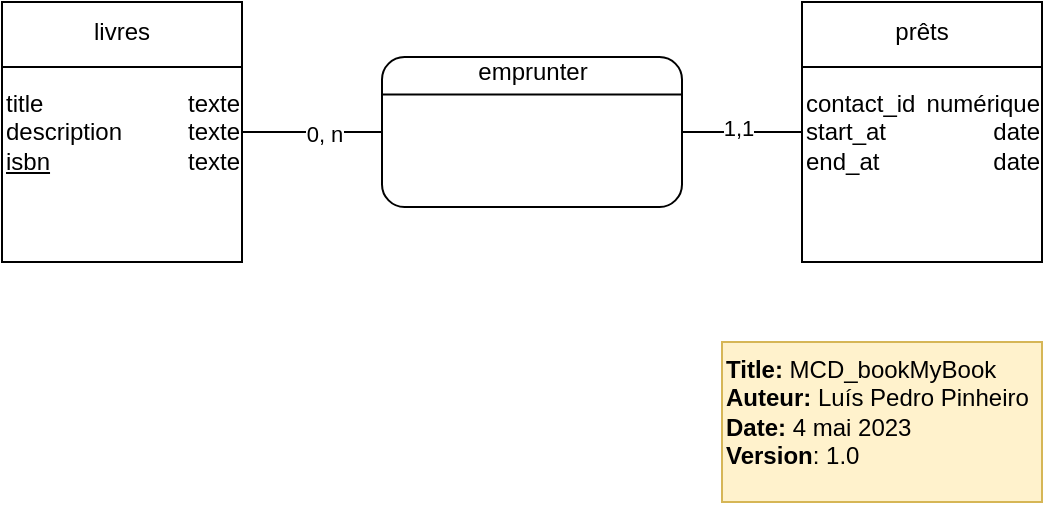 <mxfile version="21.2.1" type="device">
  <diagram id="R2lEEEUBdFMjLlhIrx00" name="Page-1">
    <mxGraphModel dx="734" dy="518" grid="1" gridSize="10" guides="1" tooltips="1" connect="1" arrows="1" fold="1" page="1" pageScale="1" pageWidth="800" pageHeight="500" math="0" shadow="0" extFonts="Permanent Marker^https://fonts.googleapis.com/css?family=Permanent+Marker">
      <root>
        <mxCell id="0" />
        <mxCell id="1" parent="0" />
        <mxCell id="H9lGvfLZZsl7Y2SyWOQS-30" value="" style="group" vertex="1" connectable="0" parent="1">
          <mxGeometry x="135" y="125" width="530" height="250" as="geometry" />
        </mxCell>
        <mxCell id="H9lGvfLZZsl7Y2SyWOQS-6" value="" style="group" vertex="1" connectable="0" parent="H9lGvfLZZsl7Y2SyWOQS-30">
          <mxGeometry width="120" height="130" as="geometry" />
        </mxCell>
        <mxCell id="H9lGvfLZZsl7Y2SyWOQS-1" value="" style="rounded=0;whiteSpace=wrap;html=1;" vertex="1" parent="H9lGvfLZZsl7Y2SyWOQS-6">
          <mxGeometry width="120" height="130" as="geometry" />
        </mxCell>
        <mxCell id="H9lGvfLZZsl7Y2SyWOQS-2" value="livres" style="text;html=1;strokeColor=none;fillColor=none;align=center;verticalAlign=middle;whiteSpace=wrap;rounded=0;" vertex="1" parent="H9lGvfLZZsl7Y2SyWOQS-6">
          <mxGeometry x="30" width="60" height="30" as="geometry" />
        </mxCell>
        <mxCell id="H9lGvfLZZsl7Y2SyWOQS-3" value="title&lt;br&gt;description&lt;br&gt;&lt;u&gt;isbn&lt;/u&gt;" style="text;html=1;align=left;verticalAlign=middle;resizable=0;points=[];autosize=1;strokeColor=none;fillColor=none;glass=0;" vertex="1" parent="H9lGvfLZZsl7Y2SyWOQS-6">
          <mxGeometry y="35" width="80" height="60" as="geometry" />
        </mxCell>
        <mxCell id="H9lGvfLZZsl7Y2SyWOQS-4" value="" style="endArrow=none;html=1;rounded=0;exitX=0;exitY=0.25;exitDx=0;exitDy=0;entryX=1;entryY=0.25;entryDx=0;entryDy=0;" edge="1" parent="H9lGvfLZZsl7Y2SyWOQS-6" source="H9lGvfLZZsl7Y2SyWOQS-1" target="H9lGvfLZZsl7Y2SyWOQS-1">
          <mxGeometry width="50" height="50" relative="1" as="geometry">
            <mxPoint x="170" y="70" as="sourcePoint" />
            <mxPoint x="220" y="20" as="targetPoint" />
          </mxGeometry>
        </mxCell>
        <mxCell id="H9lGvfLZZsl7Y2SyWOQS-5" value="texte&lt;br&gt;texte&lt;br&gt;texte" style="text;html=1;align=right;verticalAlign=middle;resizable=0;points=[];autosize=1;strokeColor=none;fillColor=none;" vertex="1" parent="H9lGvfLZZsl7Y2SyWOQS-6">
          <mxGeometry x="70" y="35" width="50" height="60" as="geometry" />
        </mxCell>
        <mxCell id="H9lGvfLZZsl7Y2SyWOQS-13" value="" style="group" vertex="1" connectable="0" parent="H9lGvfLZZsl7Y2SyWOQS-30">
          <mxGeometry x="400" width="120" height="130" as="geometry" />
        </mxCell>
        <mxCell id="H9lGvfLZZsl7Y2SyWOQS-8" value="" style="rounded=0;whiteSpace=wrap;html=1;" vertex="1" parent="H9lGvfLZZsl7Y2SyWOQS-13">
          <mxGeometry width="120" height="130" as="geometry" />
        </mxCell>
        <mxCell id="H9lGvfLZZsl7Y2SyWOQS-9" value="prêts" style="text;html=1;strokeColor=none;fillColor=none;align=center;verticalAlign=middle;whiteSpace=wrap;rounded=0;" vertex="1" parent="H9lGvfLZZsl7Y2SyWOQS-13">
          <mxGeometry x="30" width="60" height="30" as="geometry" />
        </mxCell>
        <mxCell id="H9lGvfLZZsl7Y2SyWOQS-10" value="contact_id&lt;br&gt;start_at&lt;br&gt;end_at" style="text;html=1;align=left;verticalAlign=middle;resizable=0;points=[];autosize=1;strokeColor=none;fillColor=none;glass=0;" vertex="1" parent="H9lGvfLZZsl7Y2SyWOQS-13">
          <mxGeometry y="35" width="80" height="60" as="geometry" />
        </mxCell>
        <mxCell id="H9lGvfLZZsl7Y2SyWOQS-11" value="" style="endArrow=none;html=1;rounded=0;exitX=0;exitY=0.25;exitDx=0;exitDy=0;entryX=1;entryY=0.25;entryDx=0;entryDy=0;" edge="1" parent="H9lGvfLZZsl7Y2SyWOQS-13" source="H9lGvfLZZsl7Y2SyWOQS-8" target="H9lGvfLZZsl7Y2SyWOQS-8">
          <mxGeometry width="50" height="50" relative="1" as="geometry">
            <mxPoint x="170" y="70" as="sourcePoint" />
            <mxPoint x="220" y="20" as="targetPoint" />
          </mxGeometry>
        </mxCell>
        <mxCell id="H9lGvfLZZsl7Y2SyWOQS-12" value="numérique&lt;br&gt;date&lt;br&gt;date" style="text;html=1;align=right;verticalAlign=middle;resizable=0;points=[];autosize=1;strokeColor=none;fillColor=none;" vertex="1" parent="H9lGvfLZZsl7Y2SyWOQS-13">
          <mxGeometry x="40" y="35" width="80" height="60" as="geometry" />
        </mxCell>
        <mxCell id="H9lGvfLZZsl7Y2SyWOQS-20" value="" style="group" vertex="1" connectable="0" parent="H9lGvfLZZsl7Y2SyWOQS-30">
          <mxGeometry x="190" y="20" width="150" height="82.5" as="geometry" />
        </mxCell>
        <mxCell id="H9lGvfLZZsl7Y2SyWOQS-14" value="" style="rounded=1;whiteSpace=wrap;html=1;" vertex="1" parent="H9lGvfLZZsl7Y2SyWOQS-20">
          <mxGeometry y="7.5" width="150" height="75" as="geometry" />
        </mxCell>
        <mxCell id="H9lGvfLZZsl7Y2SyWOQS-16" value="" style="endArrow=none;html=1;rounded=0;exitX=0;exitY=0.25;exitDx=0;exitDy=0;entryX=1;entryY=0.25;entryDx=0;entryDy=0;" edge="1" parent="H9lGvfLZZsl7Y2SyWOQS-20" source="H9lGvfLZZsl7Y2SyWOQS-14" target="H9lGvfLZZsl7Y2SyWOQS-14">
          <mxGeometry width="50" height="50" relative="1" as="geometry">
            <mxPoint x="40" y="170" as="sourcePoint" />
            <mxPoint x="90" y="120" as="targetPoint" />
          </mxGeometry>
        </mxCell>
        <mxCell id="H9lGvfLZZsl7Y2SyWOQS-17" value="emprunter" style="text;html=1;align=center;verticalAlign=middle;resizable=0;points=[];autosize=1;strokeColor=none;fillColor=none;" vertex="1" parent="H9lGvfLZZsl7Y2SyWOQS-20">
          <mxGeometry x="35" width="80" height="30" as="geometry" />
        </mxCell>
        <mxCell id="H9lGvfLZZsl7Y2SyWOQS-21" style="edgeStyle=orthogonalEdgeStyle;rounded=0;orthogonalLoop=1;jettySize=auto;html=1;endArrow=none;endFill=0;" edge="1" parent="H9lGvfLZZsl7Y2SyWOQS-30" source="H9lGvfLZZsl7Y2SyWOQS-1" target="H9lGvfLZZsl7Y2SyWOQS-14">
          <mxGeometry relative="1" as="geometry" />
        </mxCell>
        <mxCell id="H9lGvfLZZsl7Y2SyWOQS-23" value="0, n" style="edgeLabel;html=1;align=center;verticalAlign=middle;resizable=0;points=[];" vertex="1" connectable="0" parent="H9lGvfLZZsl7Y2SyWOQS-21">
          <mxGeometry x="0.171" y="-1" relative="1" as="geometry">
            <mxPoint as="offset" />
          </mxGeometry>
        </mxCell>
        <mxCell id="H9lGvfLZZsl7Y2SyWOQS-22" style="edgeStyle=orthogonalEdgeStyle;rounded=0;orthogonalLoop=1;jettySize=auto;html=1;endArrow=none;endFill=0;" edge="1" parent="H9lGvfLZZsl7Y2SyWOQS-30" source="H9lGvfLZZsl7Y2SyWOQS-8" target="H9lGvfLZZsl7Y2SyWOQS-14">
          <mxGeometry relative="1" as="geometry" />
        </mxCell>
        <mxCell id="H9lGvfLZZsl7Y2SyWOQS-24" value="1,1" style="edgeLabel;html=1;align=center;verticalAlign=middle;resizable=0;points=[];" vertex="1" connectable="0" parent="H9lGvfLZZsl7Y2SyWOQS-22">
          <mxGeometry x="0.067" y="-2" relative="1" as="geometry">
            <mxPoint as="offset" />
          </mxGeometry>
        </mxCell>
        <mxCell id="H9lGvfLZZsl7Y2SyWOQS-28" value="" style="group" vertex="1" connectable="0" parent="H9lGvfLZZsl7Y2SyWOQS-30">
          <mxGeometry x="360" y="170" width="170" height="80" as="geometry" />
        </mxCell>
        <mxCell id="H9lGvfLZZsl7Y2SyWOQS-25" value="" style="rounded=0;whiteSpace=wrap;html=1;align=center;fillColor=#fff2cc;strokeColor=#d6b656;" vertex="1" parent="H9lGvfLZZsl7Y2SyWOQS-28">
          <mxGeometry width="160" height="80" as="geometry" />
        </mxCell>
        <mxCell id="H9lGvfLZZsl7Y2SyWOQS-26" value="&lt;b&gt;Title: &lt;/b&gt;MCD_bookMyBook&lt;br&gt;&lt;b&gt;Auteur:&lt;/b&gt; Luís Pedro Pinheiro&lt;br&gt;&lt;b&gt;Date: &lt;/b&gt;4 mai 2023&lt;br&gt;&lt;b&gt;Version&lt;/b&gt;: 1.0" style="text;html=1;strokeColor=none;fillColor=none;align=left;verticalAlign=middle;rounded=0;labelPosition=center;verticalLabelPosition=middle;whiteSpace=wrap;" vertex="1" parent="H9lGvfLZZsl7Y2SyWOQS-28">
          <mxGeometry width="170" height="70" as="geometry" />
        </mxCell>
      </root>
    </mxGraphModel>
  </diagram>
</mxfile>
